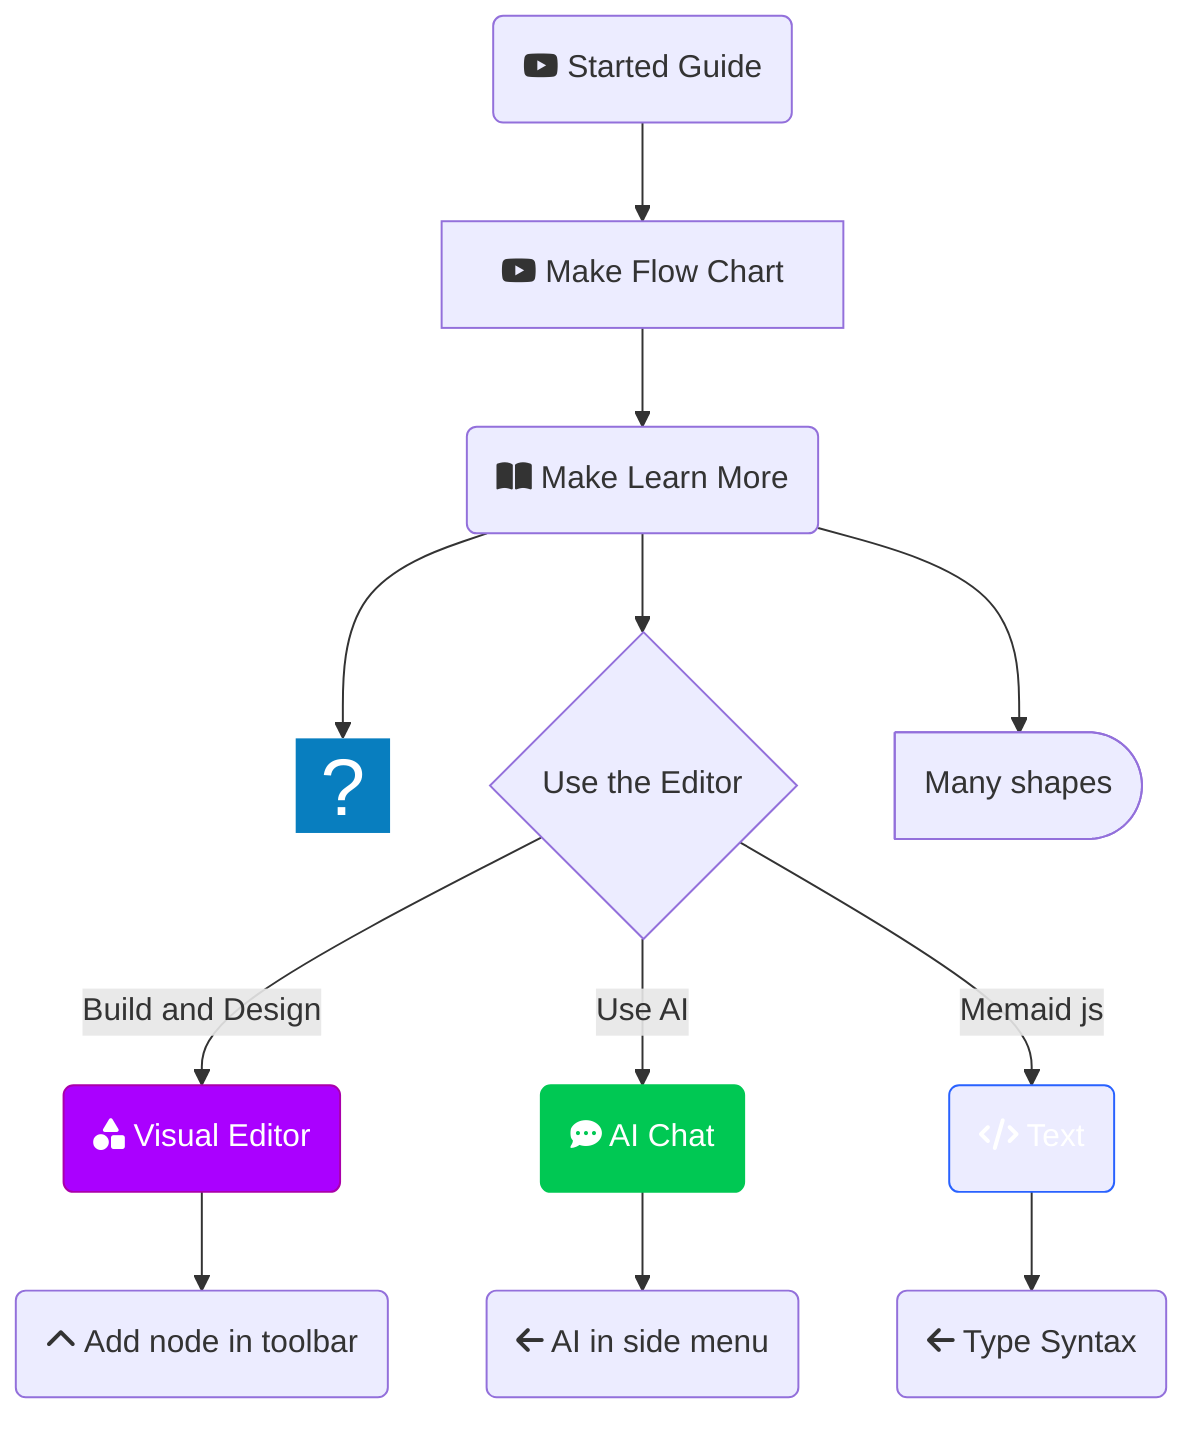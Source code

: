 flowchart TD
    %% Created using Mermaid Chat
    %% Mermaid Chart VS Code Plugin
    %% https://docs.mermaidchart.com/blog/posts/mermaid-chart-vs-code-plugin-create-and-edit-mermaid-js-diagrams-in-visual-studio-code
    %% Nodes
    A("fab:fa-youtube Started Guide")
    B["fab:fa-youtube Make Flow Chart"]
    n1@{icon: "fa:gem", pos: "b", h:24}
    C("fa:fa-book-open Make Learn More")
    D{Use the Editor}
    n2(Many shapes)@{shape: delay}
    E(fa:fa-shapes Visual Editor)
    F(fa:fa-chevron-up Add node in toolbar)
    G(fa:fa-comment-dots AI Chat)
    H(fa:fa-arrow-left AI in side menu)
    I("fa:fa-code Text")
    J(fa:fa-arrow-left Type Syntax)

    %% Edge connection between nodes
    A --> B --> C --> n1 & D & n2
    D -- Build and Design --> E --> F
    D -- Use AI --> G -->H
    D -- Memaid js --> I --> J

    %% Individual node styling
    style E color:#FFFFFF, fill:#AA00FF, stroke:#AA00AB
    style G color:#FFFFFF, fill:#00C853, stroke:#00C853
    style I color:#FFFFFF, stroke:#2962FF